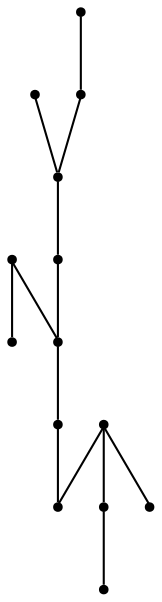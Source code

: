 graph {
  node [shape=point,comment="{\"directed\":false,\"doi\":\"10.1007/978-3-031-49272-3_14\",\"figure\":\"3 (4)\"}"]

  v0 [pos="1490.1592453843355,1198.882932788586"]
  v1 [pos="1490.1592453843355,1162.1160833700696"]
  v2 [pos="1441.1347373454535,1162.1160833700694"]
  v3 [pos="1441.1347373454535,1296.9286488188375"]
  v4 [pos="1392.113504110083,1272.415709604863"]
  v5 [pos="1392.113504110083,1247.9057908037116"]
  v6 [pos="1343.088996071201,1223.3949499818038"]
  v7 [pos="1343.088996071201,1211.137892189162"]
  v8 [pos="1294.0644880323193,1174.371042770645"]
  v9 [pos="1294.0644880323193,1162.1160833700694"]
  v10 [pos="1245.0399799934376,1345.951506833963"]
  v11 [pos="1245.0399799934376,1321.4394896407453"]
  v12 [pos="1343.088996071201,1370.4623476558709"]
  v13 [pos="1196.0186195812319,1162.1160833700696"]

  v0 -- v1 [id="-1",pos="1490.1592453843355,1198.882932788586 1490.1592453843355,1162.1160833700696 1490.1592453843355,1162.1160833700696 1490.1592453843355,1162.1160833700696"]
  v0 -- v3 [id="-4",pos="1490.1592453843355,1198.882932788586 1490.1583233522786,1296.927599622804 1490.1583233522786,1296.927599622804 1490.1583233522786,1296.927599622804 1441.1347373454535,1296.9286488188375 1441.1347373454535,1296.9286488188375 1441.1347373454535,1296.9286488188375"]
  v2 -- v5 [id="-6",pos="1441.1347373454535,1162.1160833700694 1441.1338153133968,1247.9078891957784 1441.1338153133968,1247.9078891957784 1441.1338153133968,1247.9078891957784 1392.113504110083,1247.9057908037116 1392.113504110083,1247.9057908037116 1392.113504110083,1247.9057908037116"]
  v3 -- v12 [id="-7",pos="1441.1347373454535,1296.9286488188375 1441.1338153133968,1370.463396851904 1441.1338153133968,1370.463396851904 1441.1338153133968,1370.463396851904 1343.088996071201,1370.4623476558709 1343.088996071201,1370.4623476558709 1343.088996071201,1370.4623476558709"]
  v11 -- v13 [id="-8",pos="1245.0399799934376,1321.4394896407453 1196.0197959669592,1321.4394896407453 1196.0197959669592,1321.4394896407453 1196.0197959669592,1321.4394896407453 1196.0186195812319,1162.1160833700696 1196.0186195812319,1162.1160833700696 1196.0186195812319,1162.1160833700696"]
  v12 -- v10 [id="-10",pos="1343.088996071201,1370.4623476558709 1245.040107170273,1370.463396851904 1245.040107170273,1370.463396851904 1245.040107170273,1370.463396851904 1245.0399799934376,1345.951506833963 1245.0399799934376,1345.951506833963 1245.0399799934376,1345.951506833963"]
  v11 -- v8 [id="-11",pos="1245.0399799934376,1321.4394896407453 1294.064615209155,1321.4394896407453 1294.064615209155,1321.4394896407453 1294.064615209155,1321.4394896407453 1294.0644880323193,1174.371042770645 1294.0644880323193,1174.371042770645 1294.0644880323193,1174.371042770645"]
  v11 -- v10 [id="-12",pos="1245.0399799934376,1321.4394896407453 1245.0399799934376,1345.951506833963 1245.0399799934376,1345.951506833963 1245.0399799934376,1345.951506833963"]
  v8 -- v9 [id="-14",pos="1294.0644880323193,1174.371042770645 1294.0644880323193,1162.1160833700694 1294.0644880323193,1162.1160833700694 1294.0644880323193,1162.1160833700694"]
  v4 -- v3 [id="-15",pos="1392.113504110083,1272.415709604863 1392.113504110083,1296.927599622804 1392.113504110083,1296.927599622804 1392.113504110083,1296.927599622804 1441.1347373454535,1296.9286488188375 1441.1347373454535,1296.9286488188375 1441.1347373454535,1296.9286488188375"]
  v5 -- v4 [id="-16",pos="1392.113504110083,1247.9057908037116 1392.113504110083,1272.415709604863 1392.113504110083,1272.415709604863 1392.113504110083,1272.415709604863"]
  v6 -- v5 [id="-18",pos="1343.088996071201,1223.3949499818038 1343.088996071201,1247.9078891957784 1343.088996071201,1247.9078891957784 1343.088996071201,1247.9078891957784 1392.113504110083,1247.9057908037116 1392.113504110083,1247.9057908037116 1392.113504110083,1247.9057908037116"]
  v7 -- v6 [id="-19",pos="1343.088996071201,1211.137892189162 1343.088996071201,1223.3949499818038 1343.088996071201,1223.3949499818038 1343.088996071201,1223.3949499818038"]
}